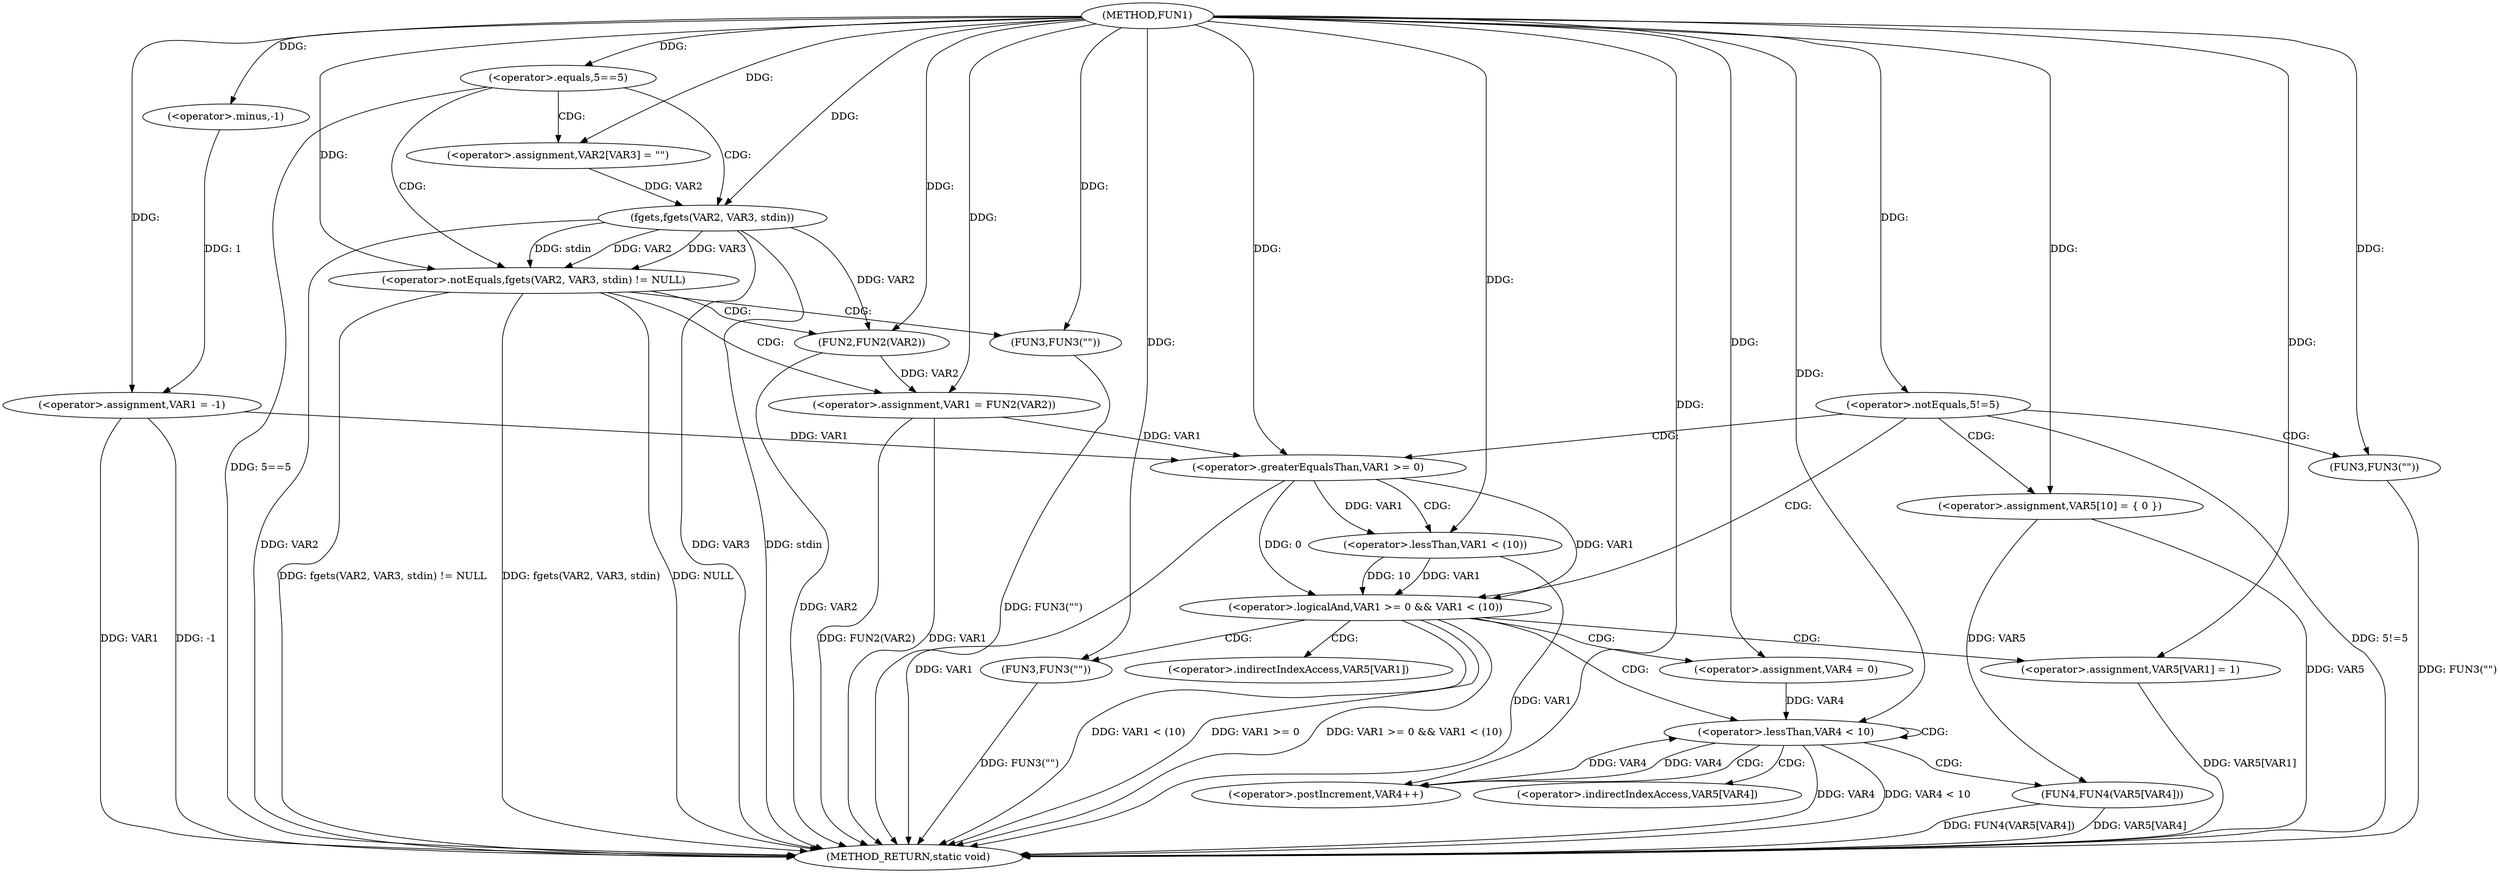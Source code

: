 digraph FUN1 {  
"1000100" [label = "(METHOD,FUN1)" ]
"1000179" [label = "(METHOD_RETURN,static void)" ]
"1000103" [label = "(<operator>.assignment,VAR1 = -1)" ]
"1000105" [label = "(<operator>.minus,-1)" ]
"1000108" [label = "(<operator>.equals,5==5)" ]
"1000114" [label = "(<operator>.assignment,VAR2[VAR3] = \"\")" ]
"1000118" [label = "(<operator>.notEquals,fgets(VAR2, VAR3, stdin) != NULL)" ]
"1000119" [label = "(fgets,fgets(VAR2, VAR3, stdin))" ]
"1000125" [label = "(<operator>.assignment,VAR1 = FUN2(VAR2))" ]
"1000127" [label = "(FUN2,FUN2(VAR2))" ]
"1000131" [label = "(FUN3,FUN3(\"\"))" ]
"1000134" [label = "(<operator>.notEquals,5!=5)" ]
"1000138" [label = "(FUN3,FUN3(\"\"))" ]
"1000145" [label = "(<operator>.assignment,VAR5[10] = { 0 })" ]
"1000148" [label = "(<operator>.logicalAnd,VAR1 >= 0 && VAR1 < (10))" ]
"1000149" [label = "(<operator>.greaterEqualsThan,VAR1 >= 0)" ]
"1000152" [label = "(<operator>.lessThan,VAR1 < (10))" ]
"1000156" [label = "(<operator>.assignment,VAR5[VAR1] = 1)" ]
"1000162" [label = "(<operator>.assignment,VAR4 = 0)" ]
"1000165" [label = "(<operator>.lessThan,VAR4 < 10)" ]
"1000168" [label = "(<operator>.postIncrement,VAR4++)" ]
"1000171" [label = "(FUN4,FUN4(VAR5[VAR4]))" ]
"1000177" [label = "(FUN3,FUN3(\"\"))" ]
"1000157" [label = "(<operator>.indirectIndexAccess,VAR5[VAR1])" ]
"1000172" [label = "(<operator>.indirectIndexAccess,VAR5[VAR4])" ]
  "1000171" -> "1000179"  [ label = "DDG: VAR5[VAR4]"] 
  "1000108" -> "1000179"  [ label = "DDG: 5==5"] 
  "1000156" -> "1000179"  [ label = "DDG: VAR5[VAR1]"] 
  "1000103" -> "1000179"  [ label = "DDG: VAR1"] 
  "1000103" -> "1000179"  [ label = "DDG: -1"] 
  "1000118" -> "1000179"  [ label = "DDG: NULL"] 
  "1000119" -> "1000179"  [ label = "DDG: VAR3"] 
  "1000118" -> "1000179"  [ label = "DDG: fgets(VAR2, VAR3, stdin) != NULL"] 
  "1000119" -> "1000179"  [ label = "DDG: VAR2"] 
  "1000118" -> "1000179"  [ label = "DDG: fgets(VAR2, VAR3, stdin)"] 
  "1000125" -> "1000179"  [ label = "DDG: VAR1"] 
  "1000165" -> "1000179"  [ label = "DDG: VAR4"] 
  "1000148" -> "1000179"  [ label = "DDG: VAR1 < (10)"] 
  "1000134" -> "1000179"  [ label = "DDG: 5!=5"] 
  "1000148" -> "1000179"  [ label = "DDG: VAR1 >= 0"] 
  "1000148" -> "1000179"  [ label = "DDG: VAR1 >= 0 && VAR1 < (10)"] 
  "1000125" -> "1000179"  [ label = "DDG: FUN2(VAR2)"] 
  "1000152" -> "1000179"  [ label = "DDG: VAR1"] 
  "1000119" -> "1000179"  [ label = "DDG: stdin"] 
  "1000171" -> "1000179"  [ label = "DDG: FUN4(VAR5[VAR4])"] 
  "1000177" -> "1000179"  [ label = "DDG: FUN3(\"\")"] 
  "1000149" -> "1000179"  [ label = "DDG: VAR1"] 
  "1000138" -> "1000179"  [ label = "DDG: FUN3(\"\")"] 
  "1000127" -> "1000179"  [ label = "DDG: VAR2"] 
  "1000145" -> "1000179"  [ label = "DDG: VAR5"] 
  "1000131" -> "1000179"  [ label = "DDG: FUN3(\"\")"] 
  "1000165" -> "1000179"  [ label = "DDG: VAR4 < 10"] 
  "1000105" -> "1000103"  [ label = "DDG: 1"] 
  "1000100" -> "1000103"  [ label = "DDG: "] 
  "1000100" -> "1000105"  [ label = "DDG: "] 
  "1000100" -> "1000108"  [ label = "DDG: "] 
  "1000100" -> "1000114"  [ label = "DDG: "] 
  "1000119" -> "1000118"  [ label = "DDG: VAR2"] 
  "1000119" -> "1000118"  [ label = "DDG: VAR3"] 
  "1000119" -> "1000118"  [ label = "DDG: stdin"] 
  "1000114" -> "1000119"  [ label = "DDG: VAR2"] 
  "1000100" -> "1000119"  [ label = "DDG: "] 
  "1000100" -> "1000118"  [ label = "DDG: "] 
  "1000127" -> "1000125"  [ label = "DDG: VAR2"] 
  "1000100" -> "1000125"  [ label = "DDG: "] 
  "1000119" -> "1000127"  [ label = "DDG: VAR2"] 
  "1000100" -> "1000127"  [ label = "DDG: "] 
  "1000100" -> "1000131"  [ label = "DDG: "] 
  "1000100" -> "1000134"  [ label = "DDG: "] 
  "1000100" -> "1000138"  [ label = "DDG: "] 
  "1000100" -> "1000145"  [ label = "DDG: "] 
  "1000149" -> "1000148"  [ label = "DDG: VAR1"] 
  "1000149" -> "1000148"  [ label = "DDG: 0"] 
  "1000125" -> "1000149"  [ label = "DDG: VAR1"] 
  "1000103" -> "1000149"  [ label = "DDG: VAR1"] 
  "1000100" -> "1000149"  [ label = "DDG: "] 
  "1000152" -> "1000148"  [ label = "DDG: VAR1"] 
  "1000152" -> "1000148"  [ label = "DDG: 10"] 
  "1000149" -> "1000152"  [ label = "DDG: VAR1"] 
  "1000100" -> "1000152"  [ label = "DDG: "] 
  "1000100" -> "1000156"  [ label = "DDG: "] 
  "1000100" -> "1000162"  [ label = "DDG: "] 
  "1000168" -> "1000165"  [ label = "DDG: VAR4"] 
  "1000162" -> "1000165"  [ label = "DDG: VAR4"] 
  "1000100" -> "1000165"  [ label = "DDG: "] 
  "1000165" -> "1000168"  [ label = "DDG: VAR4"] 
  "1000100" -> "1000168"  [ label = "DDG: "] 
  "1000145" -> "1000171"  [ label = "DDG: VAR5"] 
  "1000100" -> "1000177"  [ label = "DDG: "] 
  "1000108" -> "1000119"  [ label = "CDG: "] 
  "1000108" -> "1000114"  [ label = "CDG: "] 
  "1000108" -> "1000118"  [ label = "CDG: "] 
  "1000118" -> "1000125"  [ label = "CDG: "] 
  "1000118" -> "1000131"  [ label = "CDG: "] 
  "1000118" -> "1000127"  [ label = "CDG: "] 
  "1000134" -> "1000145"  [ label = "CDG: "] 
  "1000134" -> "1000148"  [ label = "CDG: "] 
  "1000134" -> "1000149"  [ label = "CDG: "] 
  "1000134" -> "1000138"  [ label = "CDG: "] 
  "1000148" -> "1000156"  [ label = "CDG: "] 
  "1000148" -> "1000177"  [ label = "CDG: "] 
  "1000148" -> "1000162"  [ label = "CDG: "] 
  "1000148" -> "1000165"  [ label = "CDG: "] 
  "1000148" -> "1000157"  [ label = "CDG: "] 
  "1000149" -> "1000152"  [ label = "CDG: "] 
  "1000165" -> "1000168"  [ label = "CDG: "] 
  "1000165" -> "1000171"  [ label = "CDG: "] 
  "1000165" -> "1000165"  [ label = "CDG: "] 
  "1000165" -> "1000172"  [ label = "CDG: "] 
}
